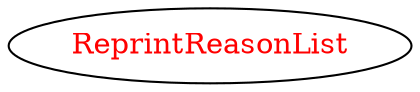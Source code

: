 digraph dependencyGraph {
 concentrate=true;
 ranksep="2.0";
 rankdir="LR"; 
 splines="ortho";
"ReprintReasonList" [fontcolor="red"];
}